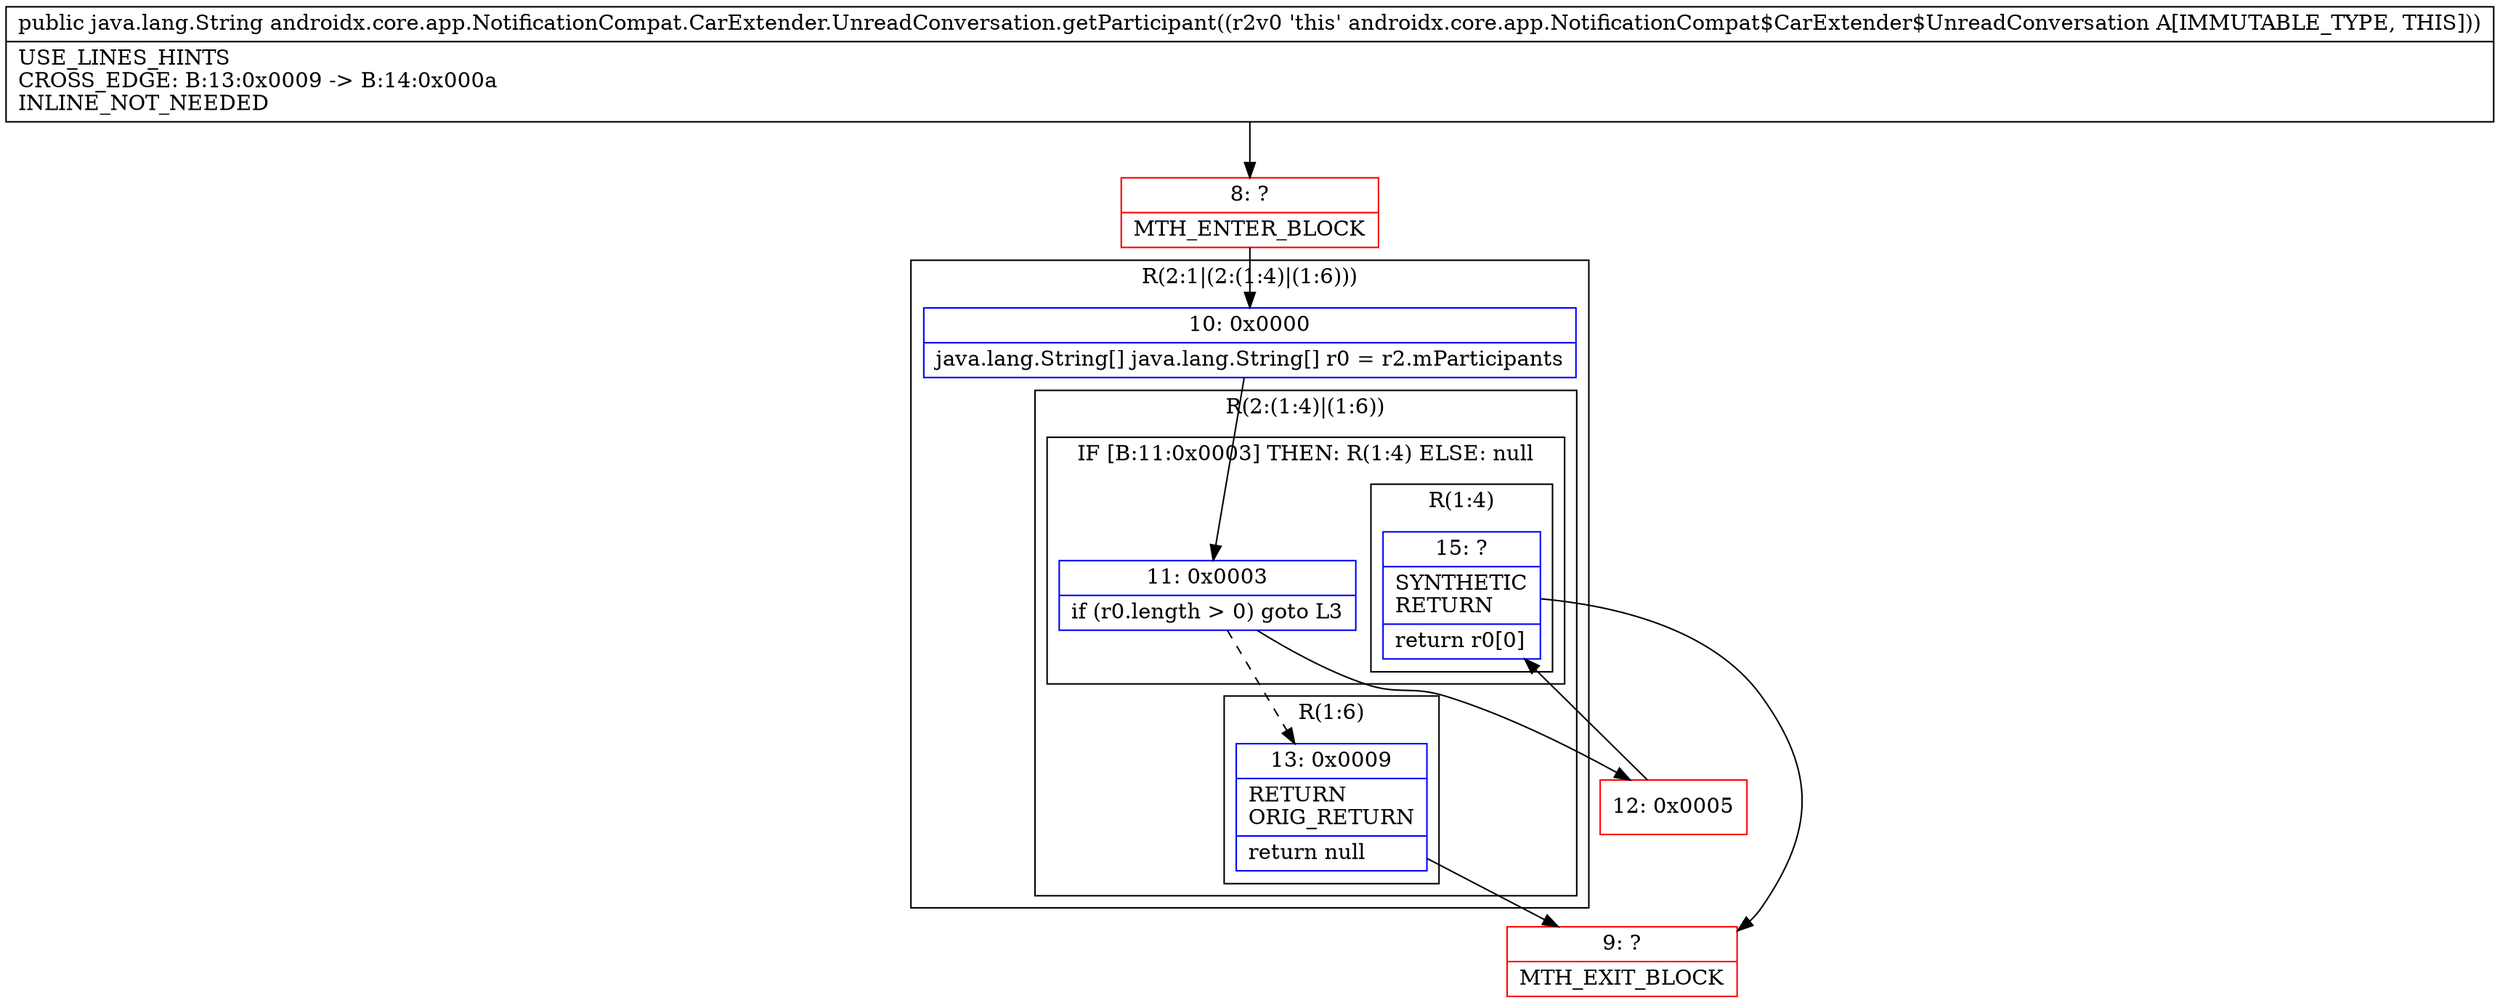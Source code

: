 digraph "CFG forandroidx.core.app.NotificationCompat.CarExtender.UnreadConversation.getParticipant()Ljava\/lang\/String;" {
subgraph cluster_Region_1884667345 {
label = "R(2:1|(2:(1:4)|(1:6)))";
node [shape=record,color=blue];
Node_10 [shape=record,label="{10\:\ 0x0000|java.lang.String[] java.lang.String[] r0 = r2.mParticipants\l}"];
subgraph cluster_Region_1803730862 {
label = "R(2:(1:4)|(1:6))";
node [shape=record,color=blue];
subgraph cluster_IfRegion_1977129486 {
label = "IF [B:11:0x0003] THEN: R(1:4) ELSE: null";
node [shape=record,color=blue];
Node_11 [shape=record,label="{11\:\ 0x0003|if (r0.length \> 0) goto L3\l}"];
subgraph cluster_Region_1604352017 {
label = "R(1:4)";
node [shape=record,color=blue];
Node_15 [shape=record,label="{15\:\ ?|SYNTHETIC\lRETURN\l|return r0[0]\l}"];
}
}
subgraph cluster_Region_1850588917 {
label = "R(1:6)";
node [shape=record,color=blue];
Node_13 [shape=record,label="{13\:\ 0x0009|RETURN\lORIG_RETURN\l|return null\l}"];
}
}
}
Node_8 [shape=record,color=red,label="{8\:\ ?|MTH_ENTER_BLOCK\l}"];
Node_12 [shape=record,color=red,label="{12\:\ 0x0005}"];
Node_9 [shape=record,color=red,label="{9\:\ ?|MTH_EXIT_BLOCK\l}"];
MethodNode[shape=record,label="{public java.lang.String androidx.core.app.NotificationCompat.CarExtender.UnreadConversation.getParticipant((r2v0 'this' androidx.core.app.NotificationCompat$CarExtender$UnreadConversation A[IMMUTABLE_TYPE, THIS]))  | USE_LINES_HINTS\lCROSS_EDGE: B:13:0x0009 \-\> B:14:0x000a\lINLINE_NOT_NEEDED\l}"];
MethodNode -> Node_8;Node_10 -> Node_11;
Node_11 -> Node_12;
Node_11 -> Node_13[style=dashed];
Node_15 -> Node_9;
Node_13 -> Node_9;
Node_8 -> Node_10;
Node_12 -> Node_15;
}

